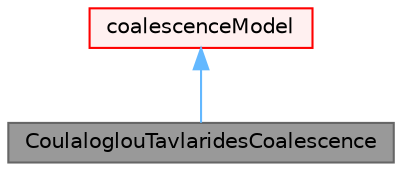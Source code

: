 digraph "CoulaloglouTavlaridesCoalescence"
{
 // LATEX_PDF_SIZE
  bgcolor="transparent";
  edge [fontname=Helvetica,fontsize=10,labelfontname=Helvetica,labelfontsize=10];
  node [fontname=Helvetica,fontsize=10,shape=box,height=0.2,width=0.4];
  Node1 [id="Node000001",label="CoulaloglouTavlaridesCoalescence",height=0.2,width=0.4,color="gray40", fillcolor="grey60", style="filled", fontcolor="black",tooltip="Model of Coulaloglou and Tavlarides (1977). The coalescence rate is calculated by."];
  Node2 -> Node1 [id="edge1_Node000001_Node000002",dir="back",color="steelblue1",style="solid",tooltip=" "];
  Node2 [id="Node000002",label="coalescenceModel",height=0.2,width=0.4,color="red", fillcolor="#FFF0F0", style="filled",URL="$classFoam_1_1diameterModels_1_1coalescenceModel.html",tooltip="Base class for coalescence models."];
}
